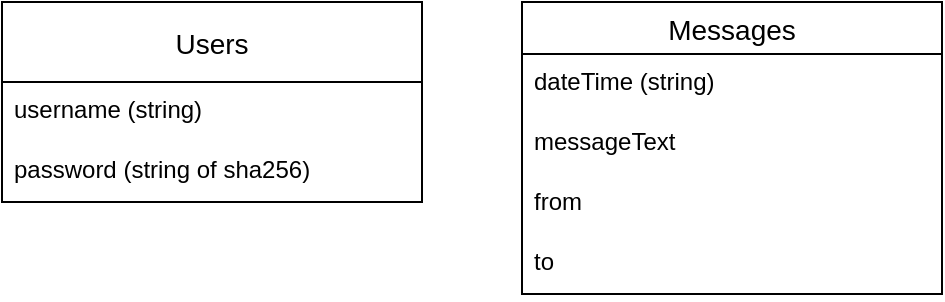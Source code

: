 <mxfile version="13.7.9" type="device"><diagram id="a1aDVvUJjBeee0M2ZZ5y" name="Page-1"><mxGraphModel dx="1086" dy="806" grid="1" gridSize="10" guides="1" tooltips="1" connect="1" arrows="1" fold="1" page="1" pageScale="1" pageWidth="850" pageHeight="1100" math="0" shadow="0"><root><mxCell id="0"/><mxCell id="1" parent="0"/><mxCell id="pJE7nmXhQNLDysgEx-0B-2" value="Users" style="swimlane;fontStyle=0;childLayout=stackLayout;horizontal=1;startSize=40;horizontalStack=0;resizeParent=1;resizeParentMax=0;resizeLast=0;collapsible=1;marginBottom=0;align=center;fontSize=14;" vertex="1" parent="1"><mxGeometry x="110" y="270" width="210" height="100" as="geometry"><mxRectangle x="140" y="340" width="50" height="26" as="alternateBounds"/></mxGeometry></mxCell><mxCell id="pJE7nmXhQNLDysgEx-0B-3" value="username (string)" style="text;strokeColor=none;fillColor=none;spacingLeft=4;spacingRight=4;overflow=hidden;rotatable=0;points=[[0,0.5],[1,0.5]];portConstraint=eastwest;fontSize=12;" vertex="1" parent="pJE7nmXhQNLDysgEx-0B-2"><mxGeometry y="40" width="210" height="30" as="geometry"/></mxCell><mxCell id="pJE7nmXhQNLDysgEx-0B-4" value="password (string of sha256)" style="text;strokeColor=none;fillColor=none;spacingLeft=4;spacingRight=4;overflow=hidden;rotatable=0;points=[[0,0.5],[1,0.5]];portConstraint=eastwest;fontSize=12;" vertex="1" parent="pJE7nmXhQNLDysgEx-0B-2"><mxGeometry y="70" width="210" height="30" as="geometry"/></mxCell><mxCell id="pJE7nmXhQNLDysgEx-0B-10" value="Messages" style="swimlane;fontStyle=0;childLayout=stackLayout;horizontal=1;startSize=26;horizontalStack=0;resizeParent=1;resizeParentMax=0;resizeLast=0;collapsible=1;marginBottom=0;align=center;fontSize=14;" vertex="1" parent="1"><mxGeometry x="370" y="270" width="210" height="146" as="geometry"/></mxCell><mxCell id="pJE7nmXhQNLDysgEx-0B-11" value="dateTime (string)" style="text;strokeColor=none;fillColor=none;spacingLeft=4;spacingRight=4;overflow=hidden;rotatable=0;points=[[0,0.5],[1,0.5]];portConstraint=eastwest;fontSize=12;" vertex="1" parent="pJE7nmXhQNLDysgEx-0B-10"><mxGeometry y="26" width="210" height="30" as="geometry"/></mxCell><mxCell id="pJE7nmXhQNLDysgEx-0B-12" value="messageText" style="text;strokeColor=none;fillColor=none;spacingLeft=4;spacingRight=4;overflow=hidden;rotatable=0;points=[[0,0.5],[1,0.5]];portConstraint=eastwest;fontSize=12;" vertex="1" parent="pJE7nmXhQNLDysgEx-0B-10"><mxGeometry y="56" width="210" height="30" as="geometry"/></mxCell><mxCell id="pJE7nmXhQNLDysgEx-0B-13" value="from" style="text;strokeColor=none;fillColor=none;spacingLeft=4;spacingRight=4;overflow=hidden;rotatable=0;points=[[0,0.5],[1,0.5]];portConstraint=eastwest;fontSize=12;" vertex="1" parent="pJE7nmXhQNLDysgEx-0B-10"><mxGeometry y="86" width="210" height="30" as="geometry"/></mxCell><mxCell id="pJE7nmXhQNLDysgEx-0B-14" value="to" style="text;strokeColor=none;fillColor=none;spacingLeft=4;spacingRight=4;overflow=hidden;rotatable=0;points=[[0,0.5],[1,0.5]];portConstraint=eastwest;fontSize=12;" vertex="1" parent="pJE7nmXhQNLDysgEx-0B-10"><mxGeometry y="116" width="210" height="30" as="geometry"/></mxCell></root></mxGraphModel></diagram></mxfile>